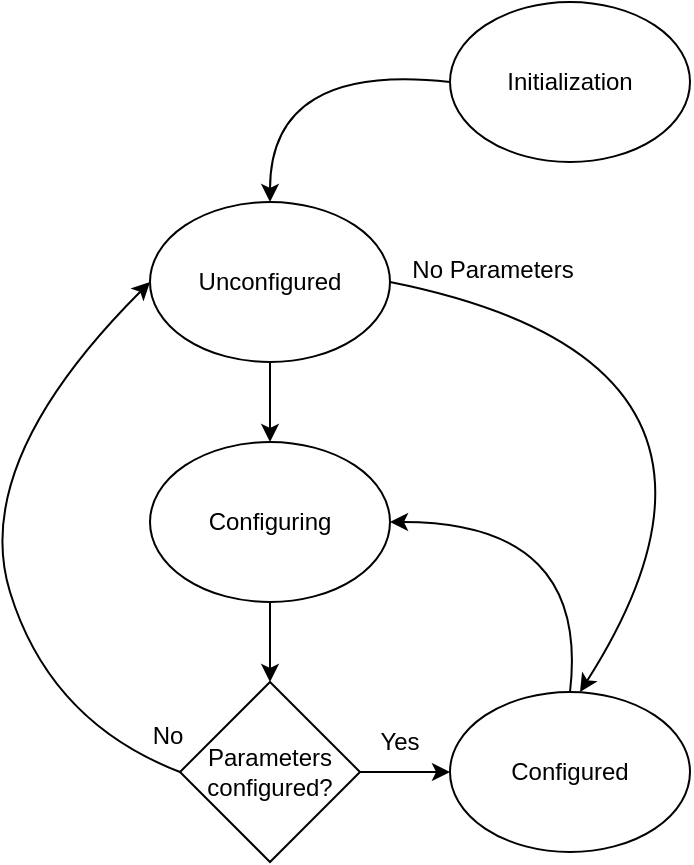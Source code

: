 <mxfile version="24.6.4" type="device">
  <diagram name="Page-1" id="f79vSbwUjl2LcW1LLKJr">
    <mxGraphModel dx="941" dy="611" grid="1" gridSize="10" guides="1" tooltips="1" connect="1" arrows="1" fold="1" page="1" pageScale="1" pageWidth="850" pageHeight="1100" math="0" shadow="0">
      <root>
        <mxCell id="0" />
        <mxCell id="1" parent="0" />
        <mxCell id="wJYWCrMIzMpaRqlIuFmg-1" value="&lt;div&gt;Initialization&lt;/div&gt;" style="ellipse;whiteSpace=wrap;html=1;" parent="1" vertex="1">
          <mxGeometry x="350" y="160" width="120" height="80" as="geometry" />
        </mxCell>
        <mxCell id="wJYWCrMIzMpaRqlIuFmg-2" value="Unconfigured" style="ellipse;whiteSpace=wrap;html=1;" parent="1" vertex="1">
          <mxGeometry x="200" y="260" width="120" height="80" as="geometry" />
        </mxCell>
        <mxCell id="wJYWCrMIzMpaRqlIuFmg-3" value="Configured" style="ellipse;whiteSpace=wrap;html=1;" parent="1" vertex="1">
          <mxGeometry x="350" y="505" width="120" height="80" as="geometry" />
        </mxCell>
        <mxCell id="wJYWCrMIzMpaRqlIuFmg-12" value="" style="curved=1;endArrow=classic;html=1;rounded=0;entryX=0.5;entryY=0;entryDx=0;entryDy=0;" parent="1" target="wJYWCrMIzMpaRqlIuFmg-2" edge="1">
          <mxGeometry width="50" height="50" relative="1" as="geometry">
            <mxPoint x="350" y="200" as="sourcePoint" />
            <mxPoint x="400" y="150" as="targetPoint" />
            <Array as="points">
              <mxPoint x="260" y="190" />
            </Array>
          </mxGeometry>
        </mxCell>
        <mxCell id="wJYWCrMIzMpaRqlIuFmg-14" value="" style="curved=1;endArrow=classic;html=1;rounded=0;entryX=0;entryY=0.5;entryDx=0;entryDy=0;exitX=0;exitY=0.5;exitDx=0;exitDy=0;" parent="1" source="wJYWCrMIzMpaRqlIuFmg-22" target="wJYWCrMIzMpaRqlIuFmg-2" edge="1">
          <mxGeometry width="50" height="50" relative="1" as="geometry">
            <mxPoint x="220" y="400" as="sourcePoint" />
            <mxPoint x="220" y="400" as="targetPoint" />
            <Array as="points">
              <mxPoint x="150" y="520" />
              <mxPoint x="110" y="390" />
            </Array>
          </mxGeometry>
        </mxCell>
        <mxCell id="tnOtu48VCibC0Qx3fLbz-4" value="" style="edgeStyle=orthogonalEdgeStyle;rounded=0;orthogonalLoop=1;jettySize=auto;html=1;" parent="1" source="wJYWCrMIzMpaRqlIuFmg-22" target="wJYWCrMIzMpaRqlIuFmg-3" edge="1">
          <mxGeometry relative="1" as="geometry" />
        </mxCell>
        <mxCell id="wJYWCrMIzMpaRqlIuFmg-22" value="Parameters configured?" style="rhombus;whiteSpace=wrap;html=1;" parent="1" vertex="1">
          <mxGeometry x="215" y="500" width="90" height="90" as="geometry" />
        </mxCell>
        <mxCell id="wJYWCrMIzMpaRqlIuFmg-23" value="" style="endArrow=classic;html=1;rounded=0;entryX=0.5;entryY=0;entryDx=0;entryDy=0;" parent="1" target="tnOtu48VCibC0Qx3fLbz-2" edge="1">
          <mxGeometry width="50" height="50" relative="1" as="geometry">
            <mxPoint x="260" y="340" as="sourcePoint" />
            <mxPoint x="310" y="290" as="targetPoint" />
          </mxGeometry>
        </mxCell>
        <mxCell id="tnOtu48VCibC0Qx3fLbz-3" value="" style="edgeStyle=orthogonalEdgeStyle;rounded=0;orthogonalLoop=1;jettySize=auto;html=1;" parent="1" source="tnOtu48VCibC0Qx3fLbz-2" target="wJYWCrMIzMpaRqlIuFmg-22" edge="1">
          <mxGeometry relative="1" as="geometry" />
        </mxCell>
        <mxCell id="tnOtu48VCibC0Qx3fLbz-2" value="Configuring" style="ellipse;whiteSpace=wrap;html=1;" parent="1" vertex="1">
          <mxGeometry x="200" y="380" width="120" height="80" as="geometry" />
        </mxCell>
        <mxCell id="tnOtu48VCibC0Qx3fLbz-6" value="Yes" style="text;html=1;align=center;verticalAlign=middle;whiteSpace=wrap;rounded=0;" parent="1" vertex="1">
          <mxGeometry x="295" y="515" width="60" height="30" as="geometry" />
        </mxCell>
        <mxCell id="tnOtu48VCibC0Qx3fLbz-8" value="" style="curved=1;endArrow=classic;html=1;rounded=0;entryX=1;entryY=0.5;entryDx=0;entryDy=0;" parent="1" target="tnOtu48VCibC0Qx3fLbz-2" edge="1">
          <mxGeometry width="50" height="50" relative="1" as="geometry">
            <mxPoint x="410" y="505" as="sourcePoint" />
            <mxPoint x="410" y="460" as="targetPoint" />
            <Array as="points">
              <mxPoint x="420" y="420" />
            </Array>
          </mxGeometry>
        </mxCell>
        <mxCell id="tnOtu48VCibC0Qx3fLbz-10" value="No" style="text;html=1;align=center;verticalAlign=middle;whiteSpace=wrap;rounded=0;" parent="1" vertex="1">
          <mxGeometry x="179" y="512" width="60" height="30" as="geometry" />
        </mxCell>
        <mxCell id="cFmIvr4ntq1QTKSBjTFn-4" value="" style="curved=1;endArrow=classic;html=1;rounded=0;exitX=0;exitY=0.5;exitDx=0;exitDy=0;strokeColor=default;" edge="1" parent="1">
          <mxGeometry width="50" height="50" relative="1" as="geometry">
            <mxPoint x="320" y="300" as="sourcePoint" />
            <mxPoint x="415" y="505" as="targetPoint" />
            <Array as="points">
              <mxPoint x="520" y="340" />
            </Array>
          </mxGeometry>
        </mxCell>
        <mxCell id="cFmIvr4ntq1QTKSBjTFn-7" value="No Parameters" style="text;html=1;align=center;verticalAlign=middle;resizable=0;points=[];autosize=1;strokeColor=none;fillColor=none;" vertex="1" parent="1">
          <mxGeometry x="321" y="279" width="100" height="30" as="geometry" />
        </mxCell>
      </root>
    </mxGraphModel>
  </diagram>
</mxfile>
